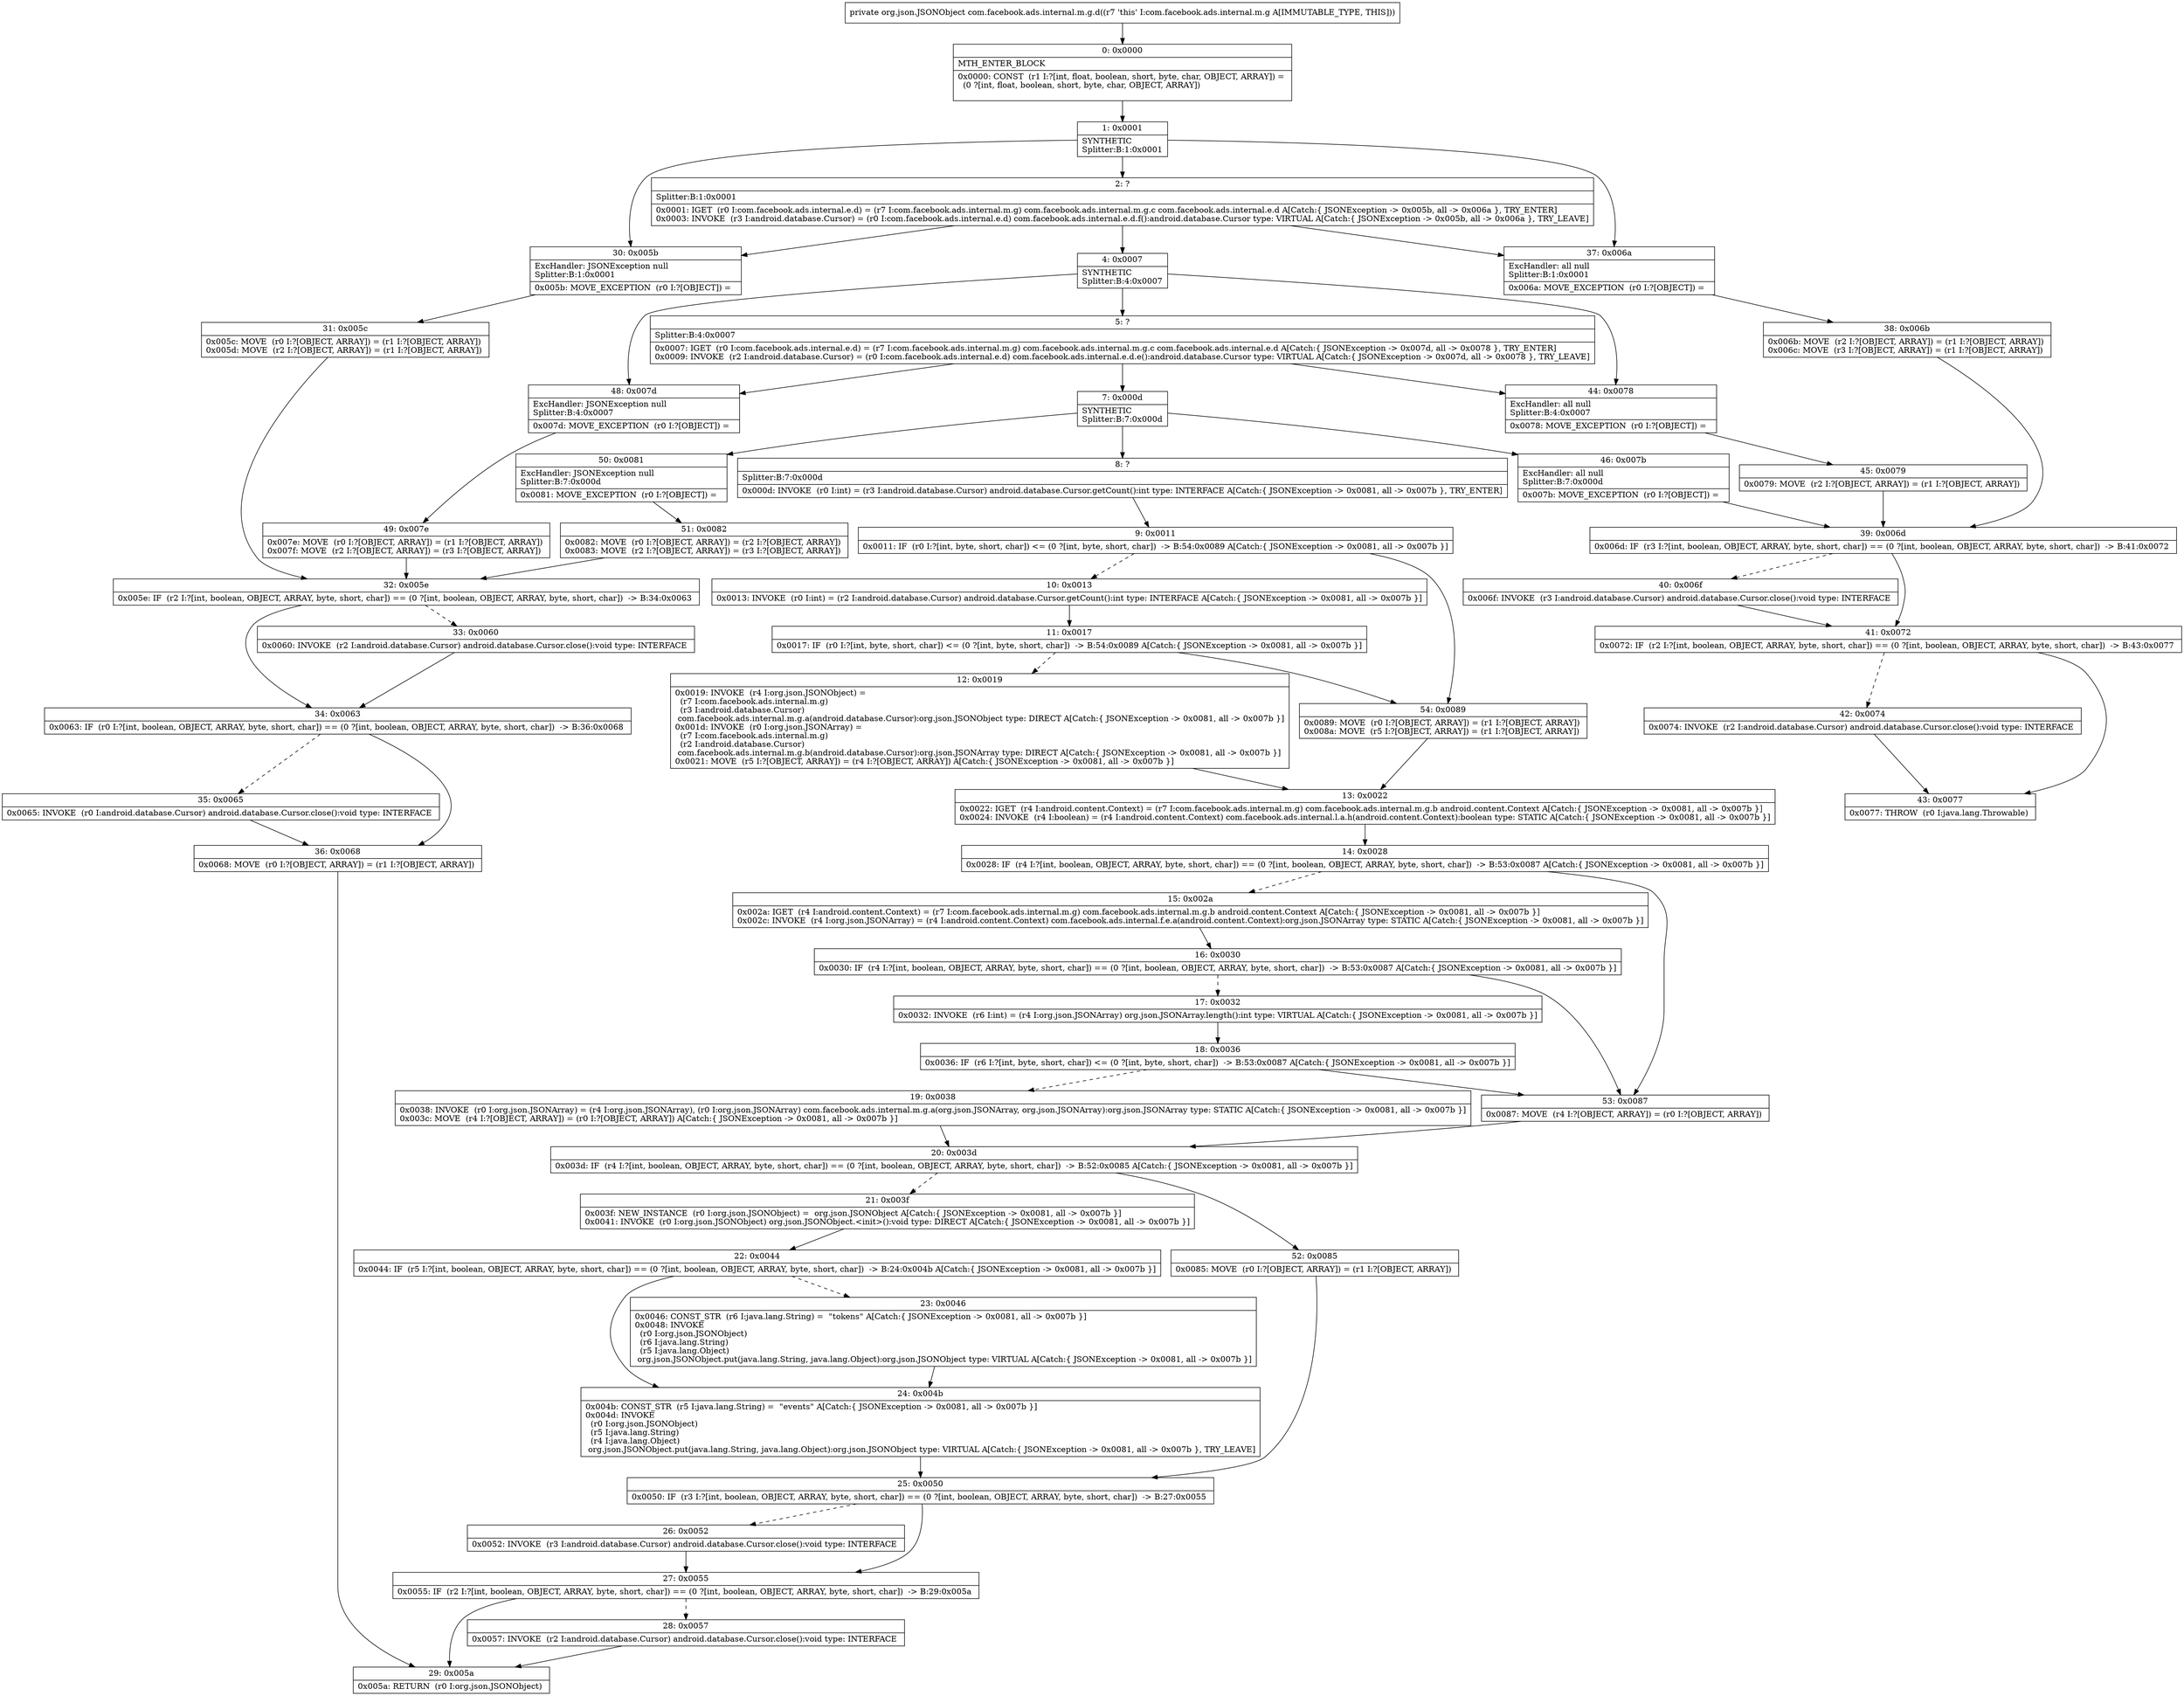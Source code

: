 digraph "CFG forcom.facebook.ads.internal.m.g.d()Lorg\/json\/JSONObject;" {
Node_0 [shape=record,label="{0\:\ 0x0000|MTH_ENTER_BLOCK\l|0x0000: CONST  (r1 I:?[int, float, boolean, short, byte, char, OBJECT, ARRAY]) = \l  (0 ?[int, float, boolean, short, byte, char, OBJECT, ARRAY])\l \l}"];
Node_1 [shape=record,label="{1\:\ 0x0001|SYNTHETIC\lSplitter:B:1:0x0001\l}"];
Node_2 [shape=record,label="{2\:\ ?|Splitter:B:1:0x0001\l|0x0001: IGET  (r0 I:com.facebook.ads.internal.e.d) = (r7 I:com.facebook.ads.internal.m.g) com.facebook.ads.internal.m.g.c com.facebook.ads.internal.e.d A[Catch:\{ JSONException \-\> 0x005b, all \-\> 0x006a \}, TRY_ENTER]\l0x0003: INVOKE  (r3 I:android.database.Cursor) = (r0 I:com.facebook.ads.internal.e.d) com.facebook.ads.internal.e.d.f():android.database.Cursor type: VIRTUAL A[Catch:\{ JSONException \-\> 0x005b, all \-\> 0x006a \}, TRY_LEAVE]\l}"];
Node_4 [shape=record,label="{4\:\ 0x0007|SYNTHETIC\lSplitter:B:4:0x0007\l}"];
Node_5 [shape=record,label="{5\:\ ?|Splitter:B:4:0x0007\l|0x0007: IGET  (r0 I:com.facebook.ads.internal.e.d) = (r7 I:com.facebook.ads.internal.m.g) com.facebook.ads.internal.m.g.c com.facebook.ads.internal.e.d A[Catch:\{ JSONException \-\> 0x007d, all \-\> 0x0078 \}, TRY_ENTER]\l0x0009: INVOKE  (r2 I:android.database.Cursor) = (r0 I:com.facebook.ads.internal.e.d) com.facebook.ads.internal.e.d.e():android.database.Cursor type: VIRTUAL A[Catch:\{ JSONException \-\> 0x007d, all \-\> 0x0078 \}, TRY_LEAVE]\l}"];
Node_7 [shape=record,label="{7\:\ 0x000d|SYNTHETIC\lSplitter:B:7:0x000d\l}"];
Node_8 [shape=record,label="{8\:\ ?|Splitter:B:7:0x000d\l|0x000d: INVOKE  (r0 I:int) = (r3 I:android.database.Cursor) android.database.Cursor.getCount():int type: INTERFACE A[Catch:\{ JSONException \-\> 0x0081, all \-\> 0x007b \}, TRY_ENTER]\l}"];
Node_9 [shape=record,label="{9\:\ 0x0011|0x0011: IF  (r0 I:?[int, byte, short, char]) \<= (0 ?[int, byte, short, char])  \-\> B:54:0x0089 A[Catch:\{ JSONException \-\> 0x0081, all \-\> 0x007b \}]\l}"];
Node_10 [shape=record,label="{10\:\ 0x0013|0x0013: INVOKE  (r0 I:int) = (r2 I:android.database.Cursor) android.database.Cursor.getCount():int type: INTERFACE A[Catch:\{ JSONException \-\> 0x0081, all \-\> 0x007b \}]\l}"];
Node_11 [shape=record,label="{11\:\ 0x0017|0x0017: IF  (r0 I:?[int, byte, short, char]) \<= (0 ?[int, byte, short, char])  \-\> B:54:0x0089 A[Catch:\{ JSONException \-\> 0x0081, all \-\> 0x007b \}]\l}"];
Node_12 [shape=record,label="{12\:\ 0x0019|0x0019: INVOKE  (r4 I:org.json.JSONObject) = \l  (r7 I:com.facebook.ads.internal.m.g)\l  (r3 I:android.database.Cursor)\l com.facebook.ads.internal.m.g.a(android.database.Cursor):org.json.JSONObject type: DIRECT A[Catch:\{ JSONException \-\> 0x0081, all \-\> 0x007b \}]\l0x001d: INVOKE  (r0 I:org.json.JSONArray) = \l  (r7 I:com.facebook.ads.internal.m.g)\l  (r2 I:android.database.Cursor)\l com.facebook.ads.internal.m.g.b(android.database.Cursor):org.json.JSONArray type: DIRECT A[Catch:\{ JSONException \-\> 0x0081, all \-\> 0x007b \}]\l0x0021: MOVE  (r5 I:?[OBJECT, ARRAY]) = (r4 I:?[OBJECT, ARRAY]) A[Catch:\{ JSONException \-\> 0x0081, all \-\> 0x007b \}]\l}"];
Node_13 [shape=record,label="{13\:\ 0x0022|0x0022: IGET  (r4 I:android.content.Context) = (r7 I:com.facebook.ads.internal.m.g) com.facebook.ads.internal.m.g.b android.content.Context A[Catch:\{ JSONException \-\> 0x0081, all \-\> 0x007b \}]\l0x0024: INVOKE  (r4 I:boolean) = (r4 I:android.content.Context) com.facebook.ads.internal.l.a.h(android.content.Context):boolean type: STATIC A[Catch:\{ JSONException \-\> 0x0081, all \-\> 0x007b \}]\l}"];
Node_14 [shape=record,label="{14\:\ 0x0028|0x0028: IF  (r4 I:?[int, boolean, OBJECT, ARRAY, byte, short, char]) == (0 ?[int, boolean, OBJECT, ARRAY, byte, short, char])  \-\> B:53:0x0087 A[Catch:\{ JSONException \-\> 0x0081, all \-\> 0x007b \}]\l}"];
Node_15 [shape=record,label="{15\:\ 0x002a|0x002a: IGET  (r4 I:android.content.Context) = (r7 I:com.facebook.ads.internal.m.g) com.facebook.ads.internal.m.g.b android.content.Context A[Catch:\{ JSONException \-\> 0x0081, all \-\> 0x007b \}]\l0x002c: INVOKE  (r4 I:org.json.JSONArray) = (r4 I:android.content.Context) com.facebook.ads.internal.f.e.a(android.content.Context):org.json.JSONArray type: STATIC A[Catch:\{ JSONException \-\> 0x0081, all \-\> 0x007b \}]\l}"];
Node_16 [shape=record,label="{16\:\ 0x0030|0x0030: IF  (r4 I:?[int, boolean, OBJECT, ARRAY, byte, short, char]) == (0 ?[int, boolean, OBJECT, ARRAY, byte, short, char])  \-\> B:53:0x0087 A[Catch:\{ JSONException \-\> 0x0081, all \-\> 0x007b \}]\l}"];
Node_17 [shape=record,label="{17\:\ 0x0032|0x0032: INVOKE  (r6 I:int) = (r4 I:org.json.JSONArray) org.json.JSONArray.length():int type: VIRTUAL A[Catch:\{ JSONException \-\> 0x0081, all \-\> 0x007b \}]\l}"];
Node_18 [shape=record,label="{18\:\ 0x0036|0x0036: IF  (r6 I:?[int, byte, short, char]) \<= (0 ?[int, byte, short, char])  \-\> B:53:0x0087 A[Catch:\{ JSONException \-\> 0x0081, all \-\> 0x007b \}]\l}"];
Node_19 [shape=record,label="{19\:\ 0x0038|0x0038: INVOKE  (r0 I:org.json.JSONArray) = (r4 I:org.json.JSONArray), (r0 I:org.json.JSONArray) com.facebook.ads.internal.m.g.a(org.json.JSONArray, org.json.JSONArray):org.json.JSONArray type: STATIC A[Catch:\{ JSONException \-\> 0x0081, all \-\> 0x007b \}]\l0x003c: MOVE  (r4 I:?[OBJECT, ARRAY]) = (r0 I:?[OBJECT, ARRAY]) A[Catch:\{ JSONException \-\> 0x0081, all \-\> 0x007b \}]\l}"];
Node_20 [shape=record,label="{20\:\ 0x003d|0x003d: IF  (r4 I:?[int, boolean, OBJECT, ARRAY, byte, short, char]) == (0 ?[int, boolean, OBJECT, ARRAY, byte, short, char])  \-\> B:52:0x0085 A[Catch:\{ JSONException \-\> 0x0081, all \-\> 0x007b \}]\l}"];
Node_21 [shape=record,label="{21\:\ 0x003f|0x003f: NEW_INSTANCE  (r0 I:org.json.JSONObject) =  org.json.JSONObject A[Catch:\{ JSONException \-\> 0x0081, all \-\> 0x007b \}]\l0x0041: INVOKE  (r0 I:org.json.JSONObject) org.json.JSONObject.\<init\>():void type: DIRECT A[Catch:\{ JSONException \-\> 0x0081, all \-\> 0x007b \}]\l}"];
Node_22 [shape=record,label="{22\:\ 0x0044|0x0044: IF  (r5 I:?[int, boolean, OBJECT, ARRAY, byte, short, char]) == (0 ?[int, boolean, OBJECT, ARRAY, byte, short, char])  \-\> B:24:0x004b A[Catch:\{ JSONException \-\> 0x0081, all \-\> 0x007b \}]\l}"];
Node_23 [shape=record,label="{23\:\ 0x0046|0x0046: CONST_STR  (r6 I:java.lang.String) =  \"tokens\" A[Catch:\{ JSONException \-\> 0x0081, all \-\> 0x007b \}]\l0x0048: INVOKE  \l  (r0 I:org.json.JSONObject)\l  (r6 I:java.lang.String)\l  (r5 I:java.lang.Object)\l org.json.JSONObject.put(java.lang.String, java.lang.Object):org.json.JSONObject type: VIRTUAL A[Catch:\{ JSONException \-\> 0x0081, all \-\> 0x007b \}]\l}"];
Node_24 [shape=record,label="{24\:\ 0x004b|0x004b: CONST_STR  (r5 I:java.lang.String) =  \"events\" A[Catch:\{ JSONException \-\> 0x0081, all \-\> 0x007b \}]\l0x004d: INVOKE  \l  (r0 I:org.json.JSONObject)\l  (r5 I:java.lang.String)\l  (r4 I:java.lang.Object)\l org.json.JSONObject.put(java.lang.String, java.lang.Object):org.json.JSONObject type: VIRTUAL A[Catch:\{ JSONException \-\> 0x0081, all \-\> 0x007b \}, TRY_LEAVE]\l}"];
Node_25 [shape=record,label="{25\:\ 0x0050|0x0050: IF  (r3 I:?[int, boolean, OBJECT, ARRAY, byte, short, char]) == (0 ?[int, boolean, OBJECT, ARRAY, byte, short, char])  \-\> B:27:0x0055 \l}"];
Node_26 [shape=record,label="{26\:\ 0x0052|0x0052: INVOKE  (r3 I:android.database.Cursor) android.database.Cursor.close():void type: INTERFACE \l}"];
Node_27 [shape=record,label="{27\:\ 0x0055|0x0055: IF  (r2 I:?[int, boolean, OBJECT, ARRAY, byte, short, char]) == (0 ?[int, boolean, OBJECT, ARRAY, byte, short, char])  \-\> B:29:0x005a \l}"];
Node_28 [shape=record,label="{28\:\ 0x0057|0x0057: INVOKE  (r2 I:android.database.Cursor) android.database.Cursor.close():void type: INTERFACE \l}"];
Node_29 [shape=record,label="{29\:\ 0x005a|0x005a: RETURN  (r0 I:org.json.JSONObject) \l}"];
Node_30 [shape=record,label="{30\:\ 0x005b|ExcHandler: JSONException null\lSplitter:B:1:0x0001\l|0x005b: MOVE_EXCEPTION  (r0 I:?[OBJECT]) =  \l}"];
Node_31 [shape=record,label="{31\:\ 0x005c|0x005c: MOVE  (r0 I:?[OBJECT, ARRAY]) = (r1 I:?[OBJECT, ARRAY]) \l0x005d: MOVE  (r2 I:?[OBJECT, ARRAY]) = (r1 I:?[OBJECT, ARRAY]) \l}"];
Node_32 [shape=record,label="{32\:\ 0x005e|0x005e: IF  (r2 I:?[int, boolean, OBJECT, ARRAY, byte, short, char]) == (0 ?[int, boolean, OBJECT, ARRAY, byte, short, char])  \-\> B:34:0x0063 \l}"];
Node_33 [shape=record,label="{33\:\ 0x0060|0x0060: INVOKE  (r2 I:android.database.Cursor) android.database.Cursor.close():void type: INTERFACE \l}"];
Node_34 [shape=record,label="{34\:\ 0x0063|0x0063: IF  (r0 I:?[int, boolean, OBJECT, ARRAY, byte, short, char]) == (0 ?[int, boolean, OBJECT, ARRAY, byte, short, char])  \-\> B:36:0x0068 \l}"];
Node_35 [shape=record,label="{35\:\ 0x0065|0x0065: INVOKE  (r0 I:android.database.Cursor) android.database.Cursor.close():void type: INTERFACE \l}"];
Node_36 [shape=record,label="{36\:\ 0x0068|0x0068: MOVE  (r0 I:?[OBJECT, ARRAY]) = (r1 I:?[OBJECT, ARRAY]) \l}"];
Node_37 [shape=record,label="{37\:\ 0x006a|ExcHandler: all null\lSplitter:B:1:0x0001\l|0x006a: MOVE_EXCEPTION  (r0 I:?[OBJECT]) =  \l}"];
Node_38 [shape=record,label="{38\:\ 0x006b|0x006b: MOVE  (r2 I:?[OBJECT, ARRAY]) = (r1 I:?[OBJECT, ARRAY]) \l0x006c: MOVE  (r3 I:?[OBJECT, ARRAY]) = (r1 I:?[OBJECT, ARRAY]) \l}"];
Node_39 [shape=record,label="{39\:\ 0x006d|0x006d: IF  (r3 I:?[int, boolean, OBJECT, ARRAY, byte, short, char]) == (0 ?[int, boolean, OBJECT, ARRAY, byte, short, char])  \-\> B:41:0x0072 \l}"];
Node_40 [shape=record,label="{40\:\ 0x006f|0x006f: INVOKE  (r3 I:android.database.Cursor) android.database.Cursor.close():void type: INTERFACE \l}"];
Node_41 [shape=record,label="{41\:\ 0x0072|0x0072: IF  (r2 I:?[int, boolean, OBJECT, ARRAY, byte, short, char]) == (0 ?[int, boolean, OBJECT, ARRAY, byte, short, char])  \-\> B:43:0x0077 \l}"];
Node_42 [shape=record,label="{42\:\ 0x0074|0x0074: INVOKE  (r2 I:android.database.Cursor) android.database.Cursor.close():void type: INTERFACE \l}"];
Node_43 [shape=record,label="{43\:\ 0x0077|0x0077: THROW  (r0 I:java.lang.Throwable) \l}"];
Node_44 [shape=record,label="{44\:\ 0x0078|ExcHandler: all null\lSplitter:B:4:0x0007\l|0x0078: MOVE_EXCEPTION  (r0 I:?[OBJECT]) =  \l}"];
Node_45 [shape=record,label="{45\:\ 0x0079|0x0079: MOVE  (r2 I:?[OBJECT, ARRAY]) = (r1 I:?[OBJECT, ARRAY]) \l}"];
Node_46 [shape=record,label="{46\:\ 0x007b|ExcHandler: all null\lSplitter:B:7:0x000d\l|0x007b: MOVE_EXCEPTION  (r0 I:?[OBJECT]) =  \l}"];
Node_48 [shape=record,label="{48\:\ 0x007d|ExcHandler: JSONException null\lSplitter:B:4:0x0007\l|0x007d: MOVE_EXCEPTION  (r0 I:?[OBJECT]) =  \l}"];
Node_49 [shape=record,label="{49\:\ 0x007e|0x007e: MOVE  (r0 I:?[OBJECT, ARRAY]) = (r1 I:?[OBJECT, ARRAY]) \l0x007f: MOVE  (r2 I:?[OBJECT, ARRAY]) = (r3 I:?[OBJECT, ARRAY]) \l}"];
Node_50 [shape=record,label="{50\:\ 0x0081|ExcHandler: JSONException null\lSplitter:B:7:0x000d\l|0x0081: MOVE_EXCEPTION  (r0 I:?[OBJECT]) =  \l}"];
Node_51 [shape=record,label="{51\:\ 0x0082|0x0082: MOVE  (r0 I:?[OBJECT, ARRAY]) = (r2 I:?[OBJECT, ARRAY]) \l0x0083: MOVE  (r2 I:?[OBJECT, ARRAY]) = (r3 I:?[OBJECT, ARRAY]) \l}"];
Node_52 [shape=record,label="{52\:\ 0x0085|0x0085: MOVE  (r0 I:?[OBJECT, ARRAY]) = (r1 I:?[OBJECT, ARRAY]) \l}"];
Node_53 [shape=record,label="{53\:\ 0x0087|0x0087: MOVE  (r4 I:?[OBJECT, ARRAY]) = (r0 I:?[OBJECT, ARRAY]) \l}"];
Node_54 [shape=record,label="{54\:\ 0x0089|0x0089: MOVE  (r0 I:?[OBJECT, ARRAY]) = (r1 I:?[OBJECT, ARRAY]) \l0x008a: MOVE  (r5 I:?[OBJECT, ARRAY]) = (r1 I:?[OBJECT, ARRAY]) \l}"];
MethodNode[shape=record,label="{private org.json.JSONObject com.facebook.ads.internal.m.g.d((r7 'this' I:com.facebook.ads.internal.m.g A[IMMUTABLE_TYPE, THIS])) }"];
MethodNode -> Node_0;
Node_0 -> Node_1;
Node_1 -> Node_2;
Node_1 -> Node_30;
Node_1 -> Node_37;
Node_2 -> Node_30;
Node_2 -> Node_37;
Node_2 -> Node_4;
Node_4 -> Node_5;
Node_4 -> Node_48;
Node_4 -> Node_44;
Node_5 -> Node_48;
Node_5 -> Node_44;
Node_5 -> Node_7;
Node_7 -> Node_8;
Node_7 -> Node_50;
Node_7 -> Node_46;
Node_8 -> Node_9;
Node_9 -> Node_10[style=dashed];
Node_9 -> Node_54;
Node_10 -> Node_11;
Node_11 -> Node_12[style=dashed];
Node_11 -> Node_54;
Node_12 -> Node_13;
Node_13 -> Node_14;
Node_14 -> Node_15[style=dashed];
Node_14 -> Node_53;
Node_15 -> Node_16;
Node_16 -> Node_17[style=dashed];
Node_16 -> Node_53;
Node_17 -> Node_18;
Node_18 -> Node_19[style=dashed];
Node_18 -> Node_53;
Node_19 -> Node_20;
Node_20 -> Node_21[style=dashed];
Node_20 -> Node_52;
Node_21 -> Node_22;
Node_22 -> Node_23[style=dashed];
Node_22 -> Node_24;
Node_23 -> Node_24;
Node_24 -> Node_25;
Node_25 -> Node_26[style=dashed];
Node_25 -> Node_27;
Node_26 -> Node_27;
Node_27 -> Node_28[style=dashed];
Node_27 -> Node_29;
Node_28 -> Node_29;
Node_30 -> Node_31;
Node_31 -> Node_32;
Node_32 -> Node_33[style=dashed];
Node_32 -> Node_34;
Node_33 -> Node_34;
Node_34 -> Node_35[style=dashed];
Node_34 -> Node_36;
Node_35 -> Node_36;
Node_36 -> Node_29;
Node_37 -> Node_38;
Node_38 -> Node_39;
Node_39 -> Node_40[style=dashed];
Node_39 -> Node_41;
Node_40 -> Node_41;
Node_41 -> Node_42[style=dashed];
Node_41 -> Node_43;
Node_42 -> Node_43;
Node_44 -> Node_45;
Node_45 -> Node_39;
Node_46 -> Node_39;
Node_48 -> Node_49;
Node_49 -> Node_32;
Node_50 -> Node_51;
Node_51 -> Node_32;
Node_52 -> Node_25;
Node_53 -> Node_20;
Node_54 -> Node_13;
}

